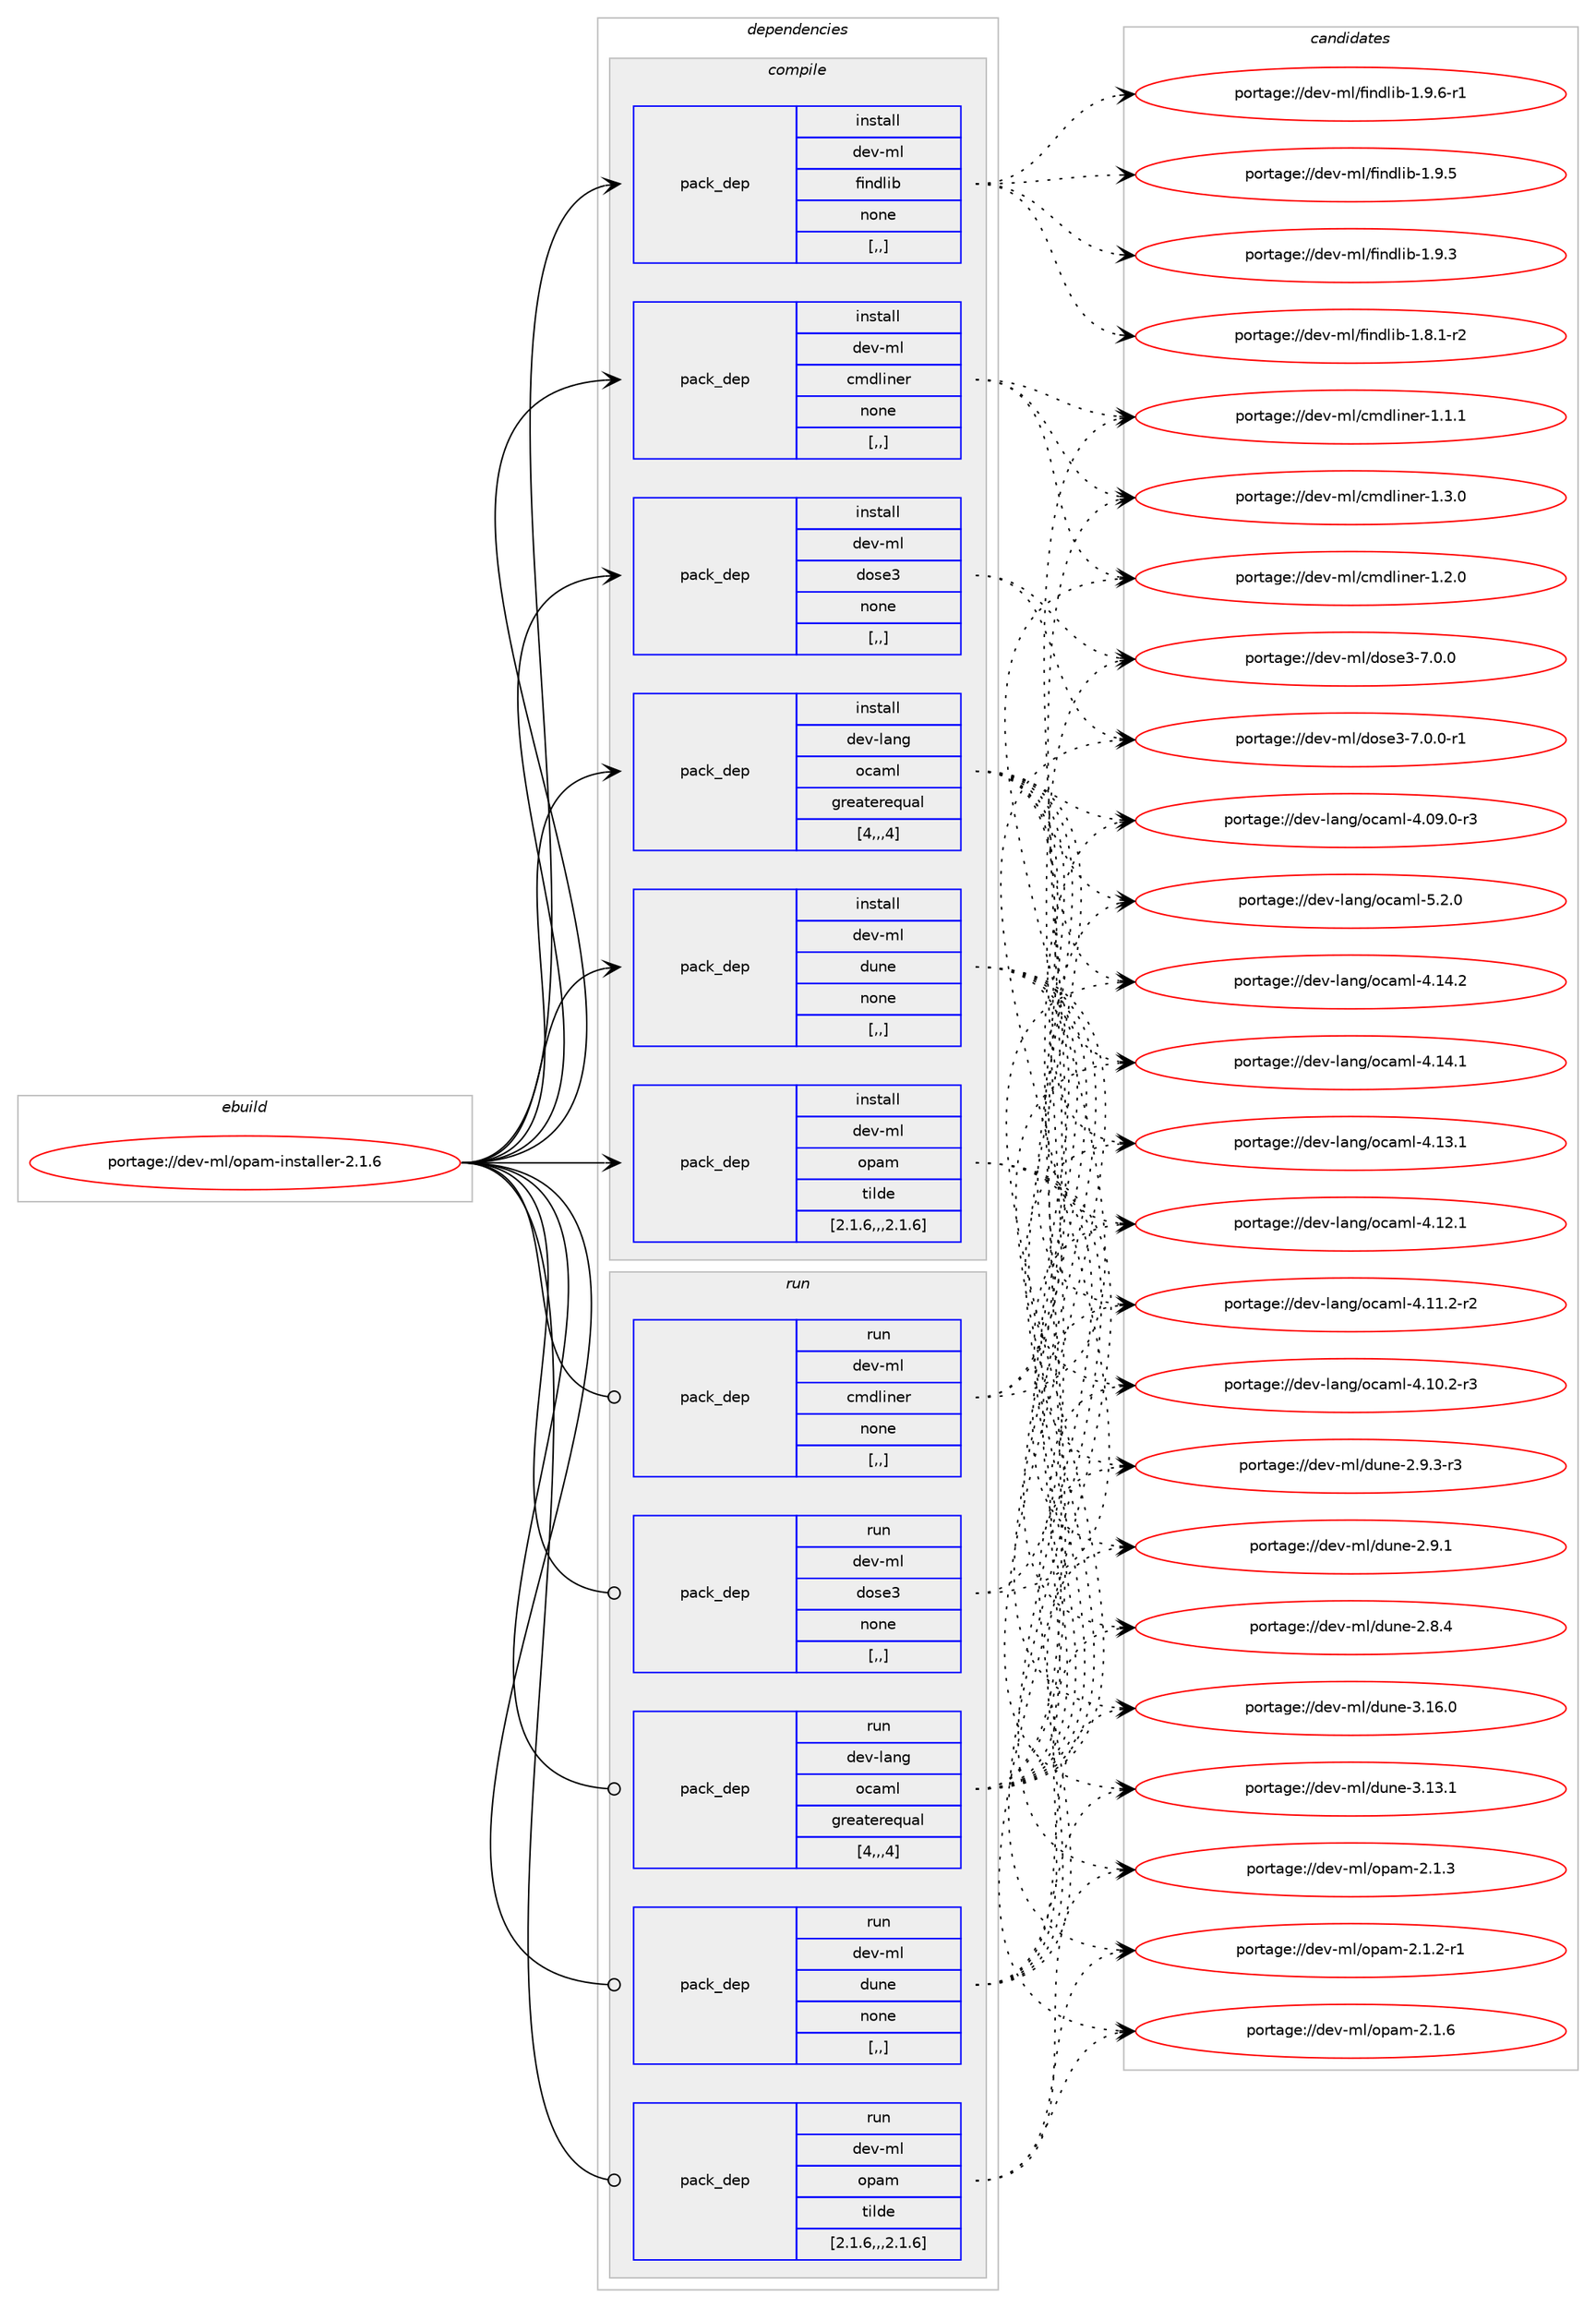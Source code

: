 digraph prolog {

# *************
# Graph options
# *************

newrank=true;
concentrate=true;
compound=true;
graph [rankdir=LR,fontname=Helvetica,fontsize=10,ranksep=1.5];#, ranksep=2.5, nodesep=0.2];
edge  [arrowhead=vee];
node  [fontname=Helvetica,fontsize=10];

# **********
# The ebuild
# **********

subgraph cluster_leftcol {
color=gray;
label=<<i>ebuild</i>>;
id [label="portage://dev-ml/opam-installer-2.1.6", color=red, width=4, href="../dev-ml/opam-installer-2.1.6.svg"];
}

# ****************
# The dependencies
# ****************

subgraph cluster_midcol {
color=gray;
label=<<i>dependencies</i>>;
subgraph cluster_compile {
fillcolor="#eeeeee";
style=filled;
label=<<i>compile</i>>;
subgraph pack451258 {
dependency616025 [label=<<TABLE BORDER="0" CELLBORDER="1" CELLSPACING="0" CELLPADDING="4" WIDTH="220"><TR><TD ROWSPAN="6" CELLPADDING="30">pack_dep</TD></TR><TR><TD WIDTH="110">install</TD></TR><TR><TD>dev-lang</TD></TR><TR><TD>ocaml</TD></TR><TR><TD>greaterequal</TD></TR><TR><TD>[4,,,4]</TD></TR></TABLE>>, shape=none, color=blue];
}
id:e -> dependency616025:w [weight=20,style="solid",arrowhead="vee"];
subgraph pack451259 {
dependency616026 [label=<<TABLE BORDER="0" CELLBORDER="1" CELLSPACING="0" CELLPADDING="4" WIDTH="220"><TR><TD ROWSPAN="6" CELLPADDING="30">pack_dep</TD></TR><TR><TD WIDTH="110">install</TD></TR><TR><TD>dev-ml</TD></TR><TR><TD>cmdliner</TD></TR><TR><TD>none</TD></TR><TR><TD>[,,]</TD></TR></TABLE>>, shape=none, color=blue];
}
id:e -> dependency616026:w [weight=20,style="solid",arrowhead="vee"];
subgraph pack451260 {
dependency616027 [label=<<TABLE BORDER="0" CELLBORDER="1" CELLSPACING="0" CELLPADDING="4" WIDTH="220"><TR><TD ROWSPAN="6" CELLPADDING="30">pack_dep</TD></TR><TR><TD WIDTH="110">install</TD></TR><TR><TD>dev-ml</TD></TR><TR><TD>dose3</TD></TR><TR><TD>none</TD></TR><TR><TD>[,,]</TD></TR></TABLE>>, shape=none, color=blue];
}
id:e -> dependency616027:w [weight=20,style="solid",arrowhead="vee"];
subgraph pack451261 {
dependency616028 [label=<<TABLE BORDER="0" CELLBORDER="1" CELLSPACING="0" CELLPADDING="4" WIDTH="220"><TR><TD ROWSPAN="6" CELLPADDING="30">pack_dep</TD></TR><TR><TD WIDTH="110">install</TD></TR><TR><TD>dev-ml</TD></TR><TR><TD>dune</TD></TR><TR><TD>none</TD></TR><TR><TD>[,,]</TD></TR></TABLE>>, shape=none, color=blue];
}
id:e -> dependency616028:w [weight=20,style="solid",arrowhead="vee"];
subgraph pack451262 {
dependency616029 [label=<<TABLE BORDER="0" CELLBORDER="1" CELLSPACING="0" CELLPADDING="4" WIDTH="220"><TR><TD ROWSPAN="6" CELLPADDING="30">pack_dep</TD></TR><TR><TD WIDTH="110">install</TD></TR><TR><TD>dev-ml</TD></TR><TR><TD>findlib</TD></TR><TR><TD>none</TD></TR><TR><TD>[,,]</TD></TR></TABLE>>, shape=none, color=blue];
}
id:e -> dependency616029:w [weight=20,style="solid",arrowhead="vee"];
subgraph pack451263 {
dependency616030 [label=<<TABLE BORDER="0" CELLBORDER="1" CELLSPACING="0" CELLPADDING="4" WIDTH="220"><TR><TD ROWSPAN="6" CELLPADDING="30">pack_dep</TD></TR><TR><TD WIDTH="110">install</TD></TR><TR><TD>dev-ml</TD></TR><TR><TD>opam</TD></TR><TR><TD>tilde</TD></TR><TR><TD>[2.1.6,,,2.1.6]</TD></TR></TABLE>>, shape=none, color=blue];
}
id:e -> dependency616030:w [weight=20,style="solid",arrowhead="vee"];
}
subgraph cluster_compileandrun {
fillcolor="#eeeeee";
style=filled;
label=<<i>compile and run</i>>;
}
subgraph cluster_run {
fillcolor="#eeeeee";
style=filled;
label=<<i>run</i>>;
subgraph pack451264 {
dependency616031 [label=<<TABLE BORDER="0" CELLBORDER="1" CELLSPACING="0" CELLPADDING="4" WIDTH="220"><TR><TD ROWSPAN="6" CELLPADDING="30">pack_dep</TD></TR><TR><TD WIDTH="110">run</TD></TR><TR><TD>dev-lang</TD></TR><TR><TD>ocaml</TD></TR><TR><TD>greaterequal</TD></TR><TR><TD>[4,,,4]</TD></TR></TABLE>>, shape=none, color=blue];
}
id:e -> dependency616031:w [weight=20,style="solid",arrowhead="odot"];
subgraph pack451265 {
dependency616032 [label=<<TABLE BORDER="0" CELLBORDER="1" CELLSPACING="0" CELLPADDING="4" WIDTH="220"><TR><TD ROWSPAN="6" CELLPADDING="30">pack_dep</TD></TR><TR><TD WIDTH="110">run</TD></TR><TR><TD>dev-ml</TD></TR><TR><TD>cmdliner</TD></TR><TR><TD>none</TD></TR><TR><TD>[,,]</TD></TR></TABLE>>, shape=none, color=blue];
}
id:e -> dependency616032:w [weight=20,style="solid",arrowhead="odot"];
subgraph pack451266 {
dependency616033 [label=<<TABLE BORDER="0" CELLBORDER="1" CELLSPACING="0" CELLPADDING="4" WIDTH="220"><TR><TD ROWSPAN="6" CELLPADDING="30">pack_dep</TD></TR><TR><TD WIDTH="110">run</TD></TR><TR><TD>dev-ml</TD></TR><TR><TD>dose3</TD></TR><TR><TD>none</TD></TR><TR><TD>[,,]</TD></TR></TABLE>>, shape=none, color=blue];
}
id:e -> dependency616033:w [weight=20,style="solid",arrowhead="odot"];
subgraph pack451267 {
dependency616034 [label=<<TABLE BORDER="0" CELLBORDER="1" CELLSPACING="0" CELLPADDING="4" WIDTH="220"><TR><TD ROWSPAN="6" CELLPADDING="30">pack_dep</TD></TR><TR><TD WIDTH="110">run</TD></TR><TR><TD>dev-ml</TD></TR><TR><TD>dune</TD></TR><TR><TD>none</TD></TR><TR><TD>[,,]</TD></TR></TABLE>>, shape=none, color=blue];
}
id:e -> dependency616034:w [weight=20,style="solid",arrowhead="odot"];
subgraph pack451268 {
dependency616035 [label=<<TABLE BORDER="0" CELLBORDER="1" CELLSPACING="0" CELLPADDING="4" WIDTH="220"><TR><TD ROWSPAN="6" CELLPADDING="30">pack_dep</TD></TR><TR><TD WIDTH="110">run</TD></TR><TR><TD>dev-ml</TD></TR><TR><TD>opam</TD></TR><TR><TD>tilde</TD></TR><TR><TD>[2.1.6,,,2.1.6]</TD></TR></TABLE>>, shape=none, color=blue];
}
id:e -> dependency616035:w [weight=20,style="solid",arrowhead="odot"];
}
}

# **************
# The candidates
# **************

subgraph cluster_choices {
rank=same;
color=gray;
label=<<i>candidates</i>>;

subgraph choice451258 {
color=black;
nodesep=1;
choice1001011184510897110103471119997109108455346504648 [label="portage://dev-lang/ocaml-5.2.0", color=red, width=4,href="../dev-lang/ocaml-5.2.0.svg"];
choice100101118451089711010347111999710910845524649524650 [label="portage://dev-lang/ocaml-4.14.2", color=red, width=4,href="../dev-lang/ocaml-4.14.2.svg"];
choice100101118451089711010347111999710910845524649524649 [label="portage://dev-lang/ocaml-4.14.1", color=red, width=4,href="../dev-lang/ocaml-4.14.1.svg"];
choice100101118451089711010347111999710910845524649514649 [label="portage://dev-lang/ocaml-4.13.1", color=red, width=4,href="../dev-lang/ocaml-4.13.1.svg"];
choice100101118451089711010347111999710910845524649504649 [label="portage://dev-lang/ocaml-4.12.1", color=red, width=4,href="../dev-lang/ocaml-4.12.1.svg"];
choice1001011184510897110103471119997109108455246494946504511450 [label="portage://dev-lang/ocaml-4.11.2-r2", color=red, width=4,href="../dev-lang/ocaml-4.11.2-r2.svg"];
choice1001011184510897110103471119997109108455246494846504511451 [label="portage://dev-lang/ocaml-4.10.2-r3", color=red, width=4,href="../dev-lang/ocaml-4.10.2-r3.svg"];
choice1001011184510897110103471119997109108455246485746484511451 [label="portage://dev-lang/ocaml-4.09.0-r3", color=red, width=4,href="../dev-lang/ocaml-4.09.0-r3.svg"];
dependency616025:e -> choice1001011184510897110103471119997109108455346504648:w [style=dotted,weight="100"];
dependency616025:e -> choice100101118451089711010347111999710910845524649524650:w [style=dotted,weight="100"];
dependency616025:e -> choice100101118451089711010347111999710910845524649524649:w [style=dotted,weight="100"];
dependency616025:e -> choice100101118451089711010347111999710910845524649514649:w [style=dotted,weight="100"];
dependency616025:e -> choice100101118451089711010347111999710910845524649504649:w [style=dotted,weight="100"];
dependency616025:e -> choice1001011184510897110103471119997109108455246494946504511450:w [style=dotted,weight="100"];
dependency616025:e -> choice1001011184510897110103471119997109108455246494846504511451:w [style=dotted,weight="100"];
dependency616025:e -> choice1001011184510897110103471119997109108455246485746484511451:w [style=dotted,weight="100"];
}
subgraph choice451259 {
color=black;
nodesep=1;
choice100101118451091084799109100108105110101114454946514648 [label="portage://dev-ml/cmdliner-1.3.0", color=red, width=4,href="../dev-ml/cmdliner-1.3.0.svg"];
choice100101118451091084799109100108105110101114454946504648 [label="portage://dev-ml/cmdliner-1.2.0", color=red, width=4,href="../dev-ml/cmdliner-1.2.0.svg"];
choice100101118451091084799109100108105110101114454946494649 [label="portage://dev-ml/cmdliner-1.1.1", color=red, width=4,href="../dev-ml/cmdliner-1.1.1.svg"];
dependency616026:e -> choice100101118451091084799109100108105110101114454946514648:w [style=dotted,weight="100"];
dependency616026:e -> choice100101118451091084799109100108105110101114454946504648:w [style=dotted,weight="100"];
dependency616026:e -> choice100101118451091084799109100108105110101114454946494649:w [style=dotted,weight="100"];
}
subgraph choice451260 {
color=black;
nodesep=1;
choice1001011184510910847100111115101514555464846484511449 [label="portage://dev-ml/dose3-7.0.0-r1", color=red, width=4,href="../dev-ml/dose3-7.0.0-r1.svg"];
choice100101118451091084710011111510151455546484648 [label="portage://dev-ml/dose3-7.0.0", color=red, width=4,href="../dev-ml/dose3-7.0.0.svg"];
dependency616027:e -> choice1001011184510910847100111115101514555464846484511449:w [style=dotted,weight="100"];
dependency616027:e -> choice100101118451091084710011111510151455546484648:w [style=dotted,weight="100"];
}
subgraph choice451261 {
color=black;
nodesep=1;
choice100101118451091084710011711010145514649544648 [label="portage://dev-ml/dune-3.16.0", color=red, width=4,href="../dev-ml/dune-3.16.0.svg"];
choice100101118451091084710011711010145514649514649 [label="portage://dev-ml/dune-3.13.1", color=red, width=4,href="../dev-ml/dune-3.13.1.svg"];
choice10010111845109108471001171101014550465746514511451 [label="portage://dev-ml/dune-2.9.3-r3", color=red, width=4,href="../dev-ml/dune-2.9.3-r3.svg"];
choice1001011184510910847100117110101455046574649 [label="portage://dev-ml/dune-2.9.1", color=red, width=4,href="../dev-ml/dune-2.9.1.svg"];
choice1001011184510910847100117110101455046564652 [label="portage://dev-ml/dune-2.8.4", color=red, width=4,href="../dev-ml/dune-2.8.4.svg"];
dependency616028:e -> choice100101118451091084710011711010145514649544648:w [style=dotted,weight="100"];
dependency616028:e -> choice100101118451091084710011711010145514649514649:w [style=dotted,weight="100"];
dependency616028:e -> choice10010111845109108471001171101014550465746514511451:w [style=dotted,weight="100"];
dependency616028:e -> choice1001011184510910847100117110101455046574649:w [style=dotted,weight="100"];
dependency616028:e -> choice1001011184510910847100117110101455046564652:w [style=dotted,weight="100"];
}
subgraph choice451262 {
color=black;
nodesep=1;
choice1001011184510910847102105110100108105984549465746544511449 [label="portage://dev-ml/findlib-1.9.6-r1", color=red, width=4,href="../dev-ml/findlib-1.9.6-r1.svg"];
choice100101118451091084710210511010010810598454946574653 [label="portage://dev-ml/findlib-1.9.5", color=red, width=4,href="../dev-ml/findlib-1.9.5.svg"];
choice100101118451091084710210511010010810598454946574651 [label="portage://dev-ml/findlib-1.9.3", color=red, width=4,href="../dev-ml/findlib-1.9.3.svg"];
choice1001011184510910847102105110100108105984549465646494511450 [label="portage://dev-ml/findlib-1.8.1-r2", color=red, width=4,href="../dev-ml/findlib-1.8.1-r2.svg"];
dependency616029:e -> choice1001011184510910847102105110100108105984549465746544511449:w [style=dotted,weight="100"];
dependency616029:e -> choice100101118451091084710210511010010810598454946574653:w [style=dotted,weight="100"];
dependency616029:e -> choice100101118451091084710210511010010810598454946574651:w [style=dotted,weight="100"];
dependency616029:e -> choice1001011184510910847102105110100108105984549465646494511450:w [style=dotted,weight="100"];
}
subgraph choice451263 {
color=black;
nodesep=1;
choice100101118451091084711111297109455046494654 [label="portage://dev-ml/opam-2.1.6", color=red, width=4,href="../dev-ml/opam-2.1.6.svg"];
choice100101118451091084711111297109455046494651 [label="portage://dev-ml/opam-2.1.3", color=red, width=4,href="../dev-ml/opam-2.1.3.svg"];
choice1001011184510910847111112971094550464946504511449 [label="portage://dev-ml/opam-2.1.2-r1", color=red, width=4,href="../dev-ml/opam-2.1.2-r1.svg"];
dependency616030:e -> choice100101118451091084711111297109455046494654:w [style=dotted,weight="100"];
dependency616030:e -> choice100101118451091084711111297109455046494651:w [style=dotted,weight="100"];
dependency616030:e -> choice1001011184510910847111112971094550464946504511449:w [style=dotted,weight="100"];
}
subgraph choice451264 {
color=black;
nodesep=1;
choice1001011184510897110103471119997109108455346504648 [label="portage://dev-lang/ocaml-5.2.0", color=red, width=4,href="../dev-lang/ocaml-5.2.0.svg"];
choice100101118451089711010347111999710910845524649524650 [label="portage://dev-lang/ocaml-4.14.2", color=red, width=4,href="../dev-lang/ocaml-4.14.2.svg"];
choice100101118451089711010347111999710910845524649524649 [label="portage://dev-lang/ocaml-4.14.1", color=red, width=4,href="../dev-lang/ocaml-4.14.1.svg"];
choice100101118451089711010347111999710910845524649514649 [label="portage://dev-lang/ocaml-4.13.1", color=red, width=4,href="../dev-lang/ocaml-4.13.1.svg"];
choice100101118451089711010347111999710910845524649504649 [label="portage://dev-lang/ocaml-4.12.1", color=red, width=4,href="../dev-lang/ocaml-4.12.1.svg"];
choice1001011184510897110103471119997109108455246494946504511450 [label="portage://dev-lang/ocaml-4.11.2-r2", color=red, width=4,href="../dev-lang/ocaml-4.11.2-r2.svg"];
choice1001011184510897110103471119997109108455246494846504511451 [label="portage://dev-lang/ocaml-4.10.2-r3", color=red, width=4,href="../dev-lang/ocaml-4.10.2-r3.svg"];
choice1001011184510897110103471119997109108455246485746484511451 [label="portage://dev-lang/ocaml-4.09.0-r3", color=red, width=4,href="../dev-lang/ocaml-4.09.0-r3.svg"];
dependency616031:e -> choice1001011184510897110103471119997109108455346504648:w [style=dotted,weight="100"];
dependency616031:e -> choice100101118451089711010347111999710910845524649524650:w [style=dotted,weight="100"];
dependency616031:e -> choice100101118451089711010347111999710910845524649524649:w [style=dotted,weight="100"];
dependency616031:e -> choice100101118451089711010347111999710910845524649514649:w [style=dotted,weight="100"];
dependency616031:e -> choice100101118451089711010347111999710910845524649504649:w [style=dotted,weight="100"];
dependency616031:e -> choice1001011184510897110103471119997109108455246494946504511450:w [style=dotted,weight="100"];
dependency616031:e -> choice1001011184510897110103471119997109108455246494846504511451:w [style=dotted,weight="100"];
dependency616031:e -> choice1001011184510897110103471119997109108455246485746484511451:w [style=dotted,weight="100"];
}
subgraph choice451265 {
color=black;
nodesep=1;
choice100101118451091084799109100108105110101114454946514648 [label="portage://dev-ml/cmdliner-1.3.0", color=red, width=4,href="../dev-ml/cmdliner-1.3.0.svg"];
choice100101118451091084799109100108105110101114454946504648 [label="portage://dev-ml/cmdliner-1.2.0", color=red, width=4,href="../dev-ml/cmdliner-1.2.0.svg"];
choice100101118451091084799109100108105110101114454946494649 [label="portage://dev-ml/cmdliner-1.1.1", color=red, width=4,href="../dev-ml/cmdliner-1.1.1.svg"];
dependency616032:e -> choice100101118451091084799109100108105110101114454946514648:w [style=dotted,weight="100"];
dependency616032:e -> choice100101118451091084799109100108105110101114454946504648:w [style=dotted,weight="100"];
dependency616032:e -> choice100101118451091084799109100108105110101114454946494649:w [style=dotted,weight="100"];
}
subgraph choice451266 {
color=black;
nodesep=1;
choice1001011184510910847100111115101514555464846484511449 [label="portage://dev-ml/dose3-7.0.0-r1", color=red, width=4,href="../dev-ml/dose3-7.0.0-r1.svg"];
choice100101118451091084710011111510151455546484648 [label="portage://dev-ml/dose3-7.0.0", color=red, width=4,href="../dev-ml/dose3-7.0.0.svg"];
dependency616033:e -> choice1001011184510910847100111115101514555464846484511449:w [style=dotted,weight="100"];
dependency616033:e -> choice100101118451091084710011111510151455546484648:w [style=dotted,weight="100"];
}
subgraph choice451267 {
color=black;
nodesep=1;
choice100101118451091084710011711010145514649544648 [label="portage://dev-ml/dune-3.16.0", color=red, width=4,href="../dev-ml/dune-3.16.0.svg"];
choice100101118451091084710011711010145514649514649 [label="portage://dev-ml/dune-3.13.1", color=red, width=4,href="../dev-ml/dune-3.13.1.svg"];
choice10010111845109108471001171101014550465746514511451 [label="portage://dev-ml/dune-2.9.3-r3", color=red, width=4,href="../dev-ml/dune-2.9.3-r3.svg"];
choice1001011184510910847100117110101455046574649 [label="portage://dev-ml/dune-2.9.1", color=red, width=4,href="../dev-ml/dune-2.9.1.svg"];
choice1001011184510910847100117110101455046564652 [label="portage://dev-ml/dune-2.8.4", color=red, width=4,href="../dev-ml/dune-2.8.4.svg"];
dependency616034:e -> choice100101118451091084710011711010145514649544648:w [style=dotted,weight="100"];
dependency616034:e -> choice100101118451091084710011711010145514649514649:w [style=dotted,weight="100"];
dependency616034:e -> choice10010111845109108471001171101014550465746514511451:w [style=dotted,weight="100"];
dependency616034:e -> choice1001011184510910847100117110101455046574649:w [style=dotted,weight="100"];
dependency616034:e -> choice1001011184510910847100117110101455046564652:w [style=dotted,weight="100"];
}
subgraph choice451268 {
color=black;
nodesep=1;
choice100101118451091084711111297109455046494654 [label="portage://dev-ml/opam-2.1.6", color=red, width=4,href="../dev-ml/opam-2.1.6.svg"];
choice100101118451091084711111297109455046494651 [label="portage://dev-ml/opam-2.1.3", color=red, width=4,href="../dev-ml/opam-2.1.3.svg"];
choice1001011184510910847111112971094550464946504511449 [label="portage://dev-ml/opam-2.1.2-r1", color=red, width=4,href="../dev-ml/opam-2.1.2-r1.svg"];
dependency616035:e -> choice100101118451091084711111297109455046494654:w [style=dotted,weight="100"];
dependency616035:e -> choice100101118451091084711111297109455046494651:w [style=dotted,weight="100"];
dependency616035:e -> choice1001011184510910847111112971094550464946504511449:w [style=dotted,weight="100"];
}
}

}
